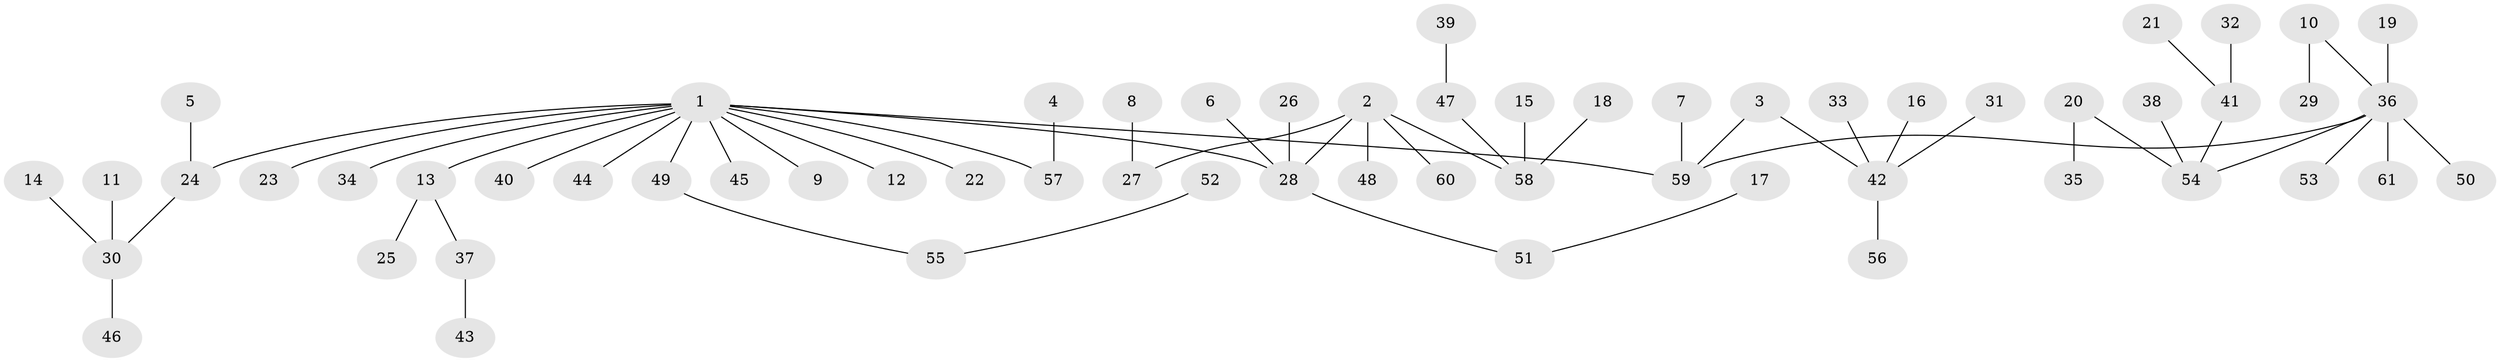 // original degree distribution, {5: 0.040983606557377046, 6: 0.02459016393442623, 7: 0.02459016393442623, 3: 0.11475409836065574, 2: 0.22131147540983606, 4: 0.03278688524590164, 1: 0.5409836065573771}
// Generated by graph-tools (version 1.1) at 2025/26/03/09/25 03:26:23]
// undirected, 61 vertices, 60 edges
graph export_dot {
graph [start="1"]
  node [color=gray90,style=filled];
  1;
  2;
  3;
  4;
  5;
  6;
  7;
  8;
  9;
  10;
  11;
  12;
  13;
  14;
  15;
  16;
  17;
  18;
  19;
  20;
  21;
  22;
  23;
  24;
  25;
  26;
  27;
  28;
  29;
  30;
  31;
  32;
  33;
  34;
  35;
  36;
  37;
  38;
  39;
  40;
  41;
  42;
  43;
  44;
  45;
  46;
  47;
  48;
  49;
  50;
  51;
  52;
  53;
  54;
  55;
  56;
  57;
  58;
  59;
  60;
  61;
  1 -- 9 [weight=1.0];
  1 -- 12 [weight=1.0];
  1 -- 13 [weight=1.0];
  1 -- 22 [weight=1.0];
  1 -- 23 [weight=1.0];
  1 -- 24 [weight=1.0];
  1 -- 28 [weight=1.0];
  1 -- 34 [weight=1.0];
  1 -- 40 [weight=1.0];
  1 -- 44 [weight=1.0];
  1 -- 45 [weight=1.0];
  1 -- 49 [weight=1.0];
  1 -- 57 [weight=1.0];
  1 -- 59 [weight=1.0];
  2 -- 27 [weight=1.0];
  2 -- 28 [weight=1.0];
  2 -- 48 [weight=1.0];
  2 -- 58 [weight=1.0];
  2 -- 60 [weight=1.0];
  3 -- 42 [weight=1.0];
  3 -- 59 [weight=1.0];
  4 -- 57 [weight=1.0];
  5 -- 24 [weight=1.0];
  6 -- 28 [weight=1.0];
  7 -- 59 [weight=1.0];
  8 -- 27 [weight=1.0];
  10 -- 29 [weight=1.0];
  10 -- 36 [weight=1.0];
  11 -- 30 [weight=1.0];
  13 -- 25 [weight=1.0];
  13 -- 37 [weight=1.0];
  14 -- 30 [weight=1.0];
  15 -- 58 [weight=1.0];
  16 -- 42 [weight=1.0];
  17 -- 51 [weight=1.0];
  18 -- 58 [weight=1.0];
  19 -- 36 [weight=1.0];
  20 -- 35 [weight=1.0];
  20 -- 54 [weight=1.0];
  21 -- 41 [weight=1.0];
  24 -- 30 [weight=1.0];
  26 -- 28 [weight=1.0];
  28 -- 51 [weight=1.0];
  30 -- 46 [weight=1.0];
  31 -- 42 [weight=1.0];
  32 -- 41 [weight=1.0];
  33 -- 42 [weight=1.0];
  36 -- 50 [weight=1.0];
  36 -- 53 [weight=1.0];
  36 -- 54 [weight=1.0];
  36 -- 59 [weight=1.0];
  36 -- 61 [weight=1.0];
  37 -- 43 [weight=1.0];
  38 -- 54 [weight=1.0];
  39 -- 47 [weight=1.0];
  41 -- 54 [weight=1.0];
  42 -- 56 [weight=1.0];
  47 -- 58 [weight=1.0];
  49 -- 55 [weight=1.0];
  52 -- 55 [weight=1.0];
}
